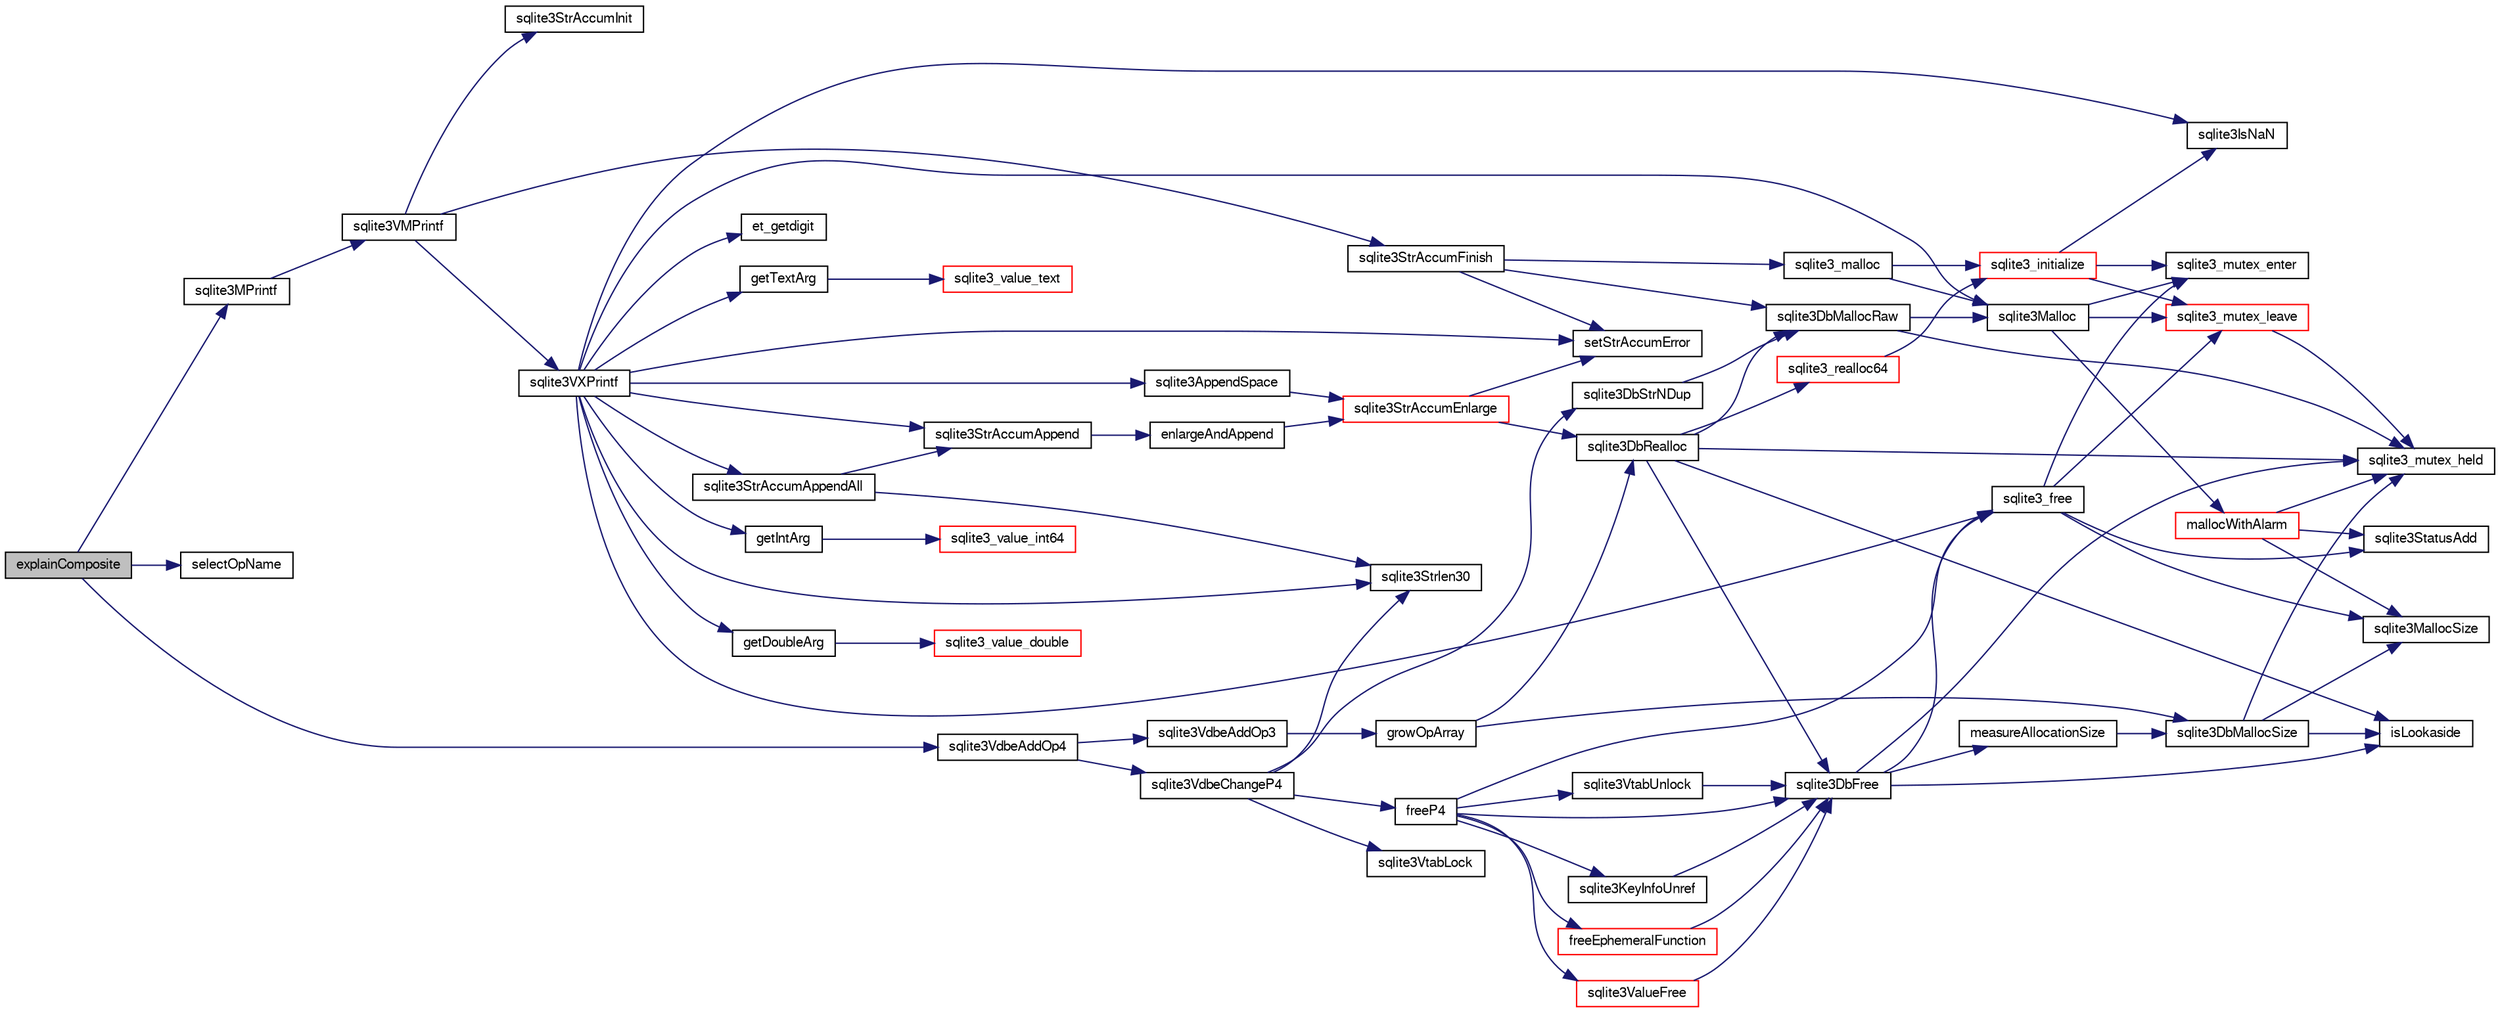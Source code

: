 digraph "explainComposite"
{
  edge [fontname="FreeSans",fontsize="10",labelfontname="FreeSans",labelfontsize="10"];
  node [fontname="FreeSans",fontsize="10",shape=record];
  rankdir="LR";
  Node98479 [label="explainComposite",height=0.2,width=0.4,color="black", fillcolor="grey75", style="filled", fontcolor="black"];
  Node98479 -> Node98480 [color="midnightblue",fontsize="10",style="solid",fontname="FreeSans"];
  Node98480 [label="sqlite3MPrintf",height=0.2,width=0.4,color="black", fillcolor="white", style="filled",URL="$sqlite3_8c.html#a208ef0df84e9778778804a19af03efea"];
  Node98480 -> Node98481 [color="midnightblue",fontsize="10",style="solid",fontname="FreeSans"];
  Node98481 [label="sqlite3VMPrintf",height=0.2,width=0.4,color="black", fillcolor="white", style="filled",URL="$sqlite3_8c.html#a05535d0982ef06fbc2ee8195ebbae689"];
  Node98481 -> Node98482 [color="midnightblue",fontsize="10",style="solid",fontname="FreeSans"];
  Node98482 [label="sqlite3StrAccumInit",height=0.2,width=0.4,color="black", fillcolor="white", style="filled",URL="$sqlite3_8c.html#aabf95e113b9d54d519cd15a56215f560"];
  Node98481 -> Node98483 [color="midnightblue",fontsize="10",style="solid",fontname="FreeSans"];
  Node98483 [label="sqlite3VXPrintf",height=0.2,width=0.4,color="black", fillcolor="white", style="filled",URL="$sqlite3_8c.html#a63c25806c9bd4a2b76f9a0eb232c6bde"];
  Node98483 -> Node98484 [color="midnightblue",fontsize="10",style="solid",fontname="FreeSans"];
  Node98484 [label="sqlite3StrAccumAppend",height=0.2,width=0.4,color="black", fillcolor="white", style="filled",URL="$sqlite3_8c.html#a56664fa33def33c5a5245b623441d5e0"];
  Node98484 -> Node98485 [color="midnightblue",fontsize="10",style="solid",fontname="FreeSans"];
  Node98485 [label="enlargeAndAppend",height=0.2,width=0.4,color="black", fillcolor="white", style="filled",URL="$sqlite3_8c.html#a25b21e61dc0883d849890eaa8a18088a"];
  Node98485 -> Node98486 [color="midnightblue",fontsize="10",style="solid",fontname="FreeSans"];
  Node98486 [label="sqlite3StrAccumEnlarge",height=0.2,width=0.4,color="red", fillcolor="white", style="filled",URL="$sqlite3_8c.html#a38976500a97c69d65086eeccca82dd96"];
  Node98486 -> Node98487 [color="midnightblue",fontsize="10",style="solid",fontname="FreeSans"];
  Node98487 [label="setStrAccumError",height=0.2,width=0.4,color="black", fillcolor="white", style="filled",URL="$sqlite3_8c.html#a3dc479a1fc8ba1ab8edfe51f8a0b102c"];
  Node98486 -> Node98500 [color="midnightblue",fontsize="10",style="solid",fontname="FreeSans"];
  Node98500 [label="sqlite3DbRealloc",height=0.2,width=0.4,color="black", fillcolor="white", style="filled",URL="$sqlite3_8c.html#ae028f4902a9d29bcaf310ff289ee87dc"];
  Node98500 -> Node98490 [color="midnightblue",fontsize="10",style="solid",fontname="FreeSans"];
  Node98490 [label="sqlite3_mutex_held",height=0.2,width=0.4,color="black", fillcolor="white", style="filled",URL="$sqlite3_8c.html#acf77da68932b6bc163c5e68547ecc3e7"];
  Node98500 -> Node98501 [color="midnightblue",fontsize="10",style="solid",fontname="FreeSans"];
  Node98501 [label="sqlite3DbMallocRaw",height=0.2,width=0.4,color="black", fillcolor="white", style="filled",URL="$sqlite3_8c.html#abbe8be0cf7175e11ddc3e2218fad924e"];
  Node98501 -> Node98490 [color="midnightblue",fontsize="10",style="solid",fontname="FreeSans"];
  Node98501 -> Node98502 [color="midnightblue",fontsize="10",style="solid",fontname="FreeSans"];
  Node98502 [label="sqlite3Malloc",height=0.2,width=0.4,color="black", fillcolor="white", style="filled",URL="$sqlite3_8c.html#a361a2eaa846b1885f123abe46f5d8b2b"];
  Node98502 -> Node98496 [color="midnightblue",fontsize="10",style="solid",fontname="FreeSans"];
  Node98496 [label="sqlite3_mutex_enter",height=0.2,width=0.4,color="black", fillcolor="white", style="filled",URL="$sqlite3_8c.html#a1c12cde690bd89f104de5cbad12a6bf5"];
  Node98502 -> Node98503 [color="midnightblue",fontsize="10",style="solid",fontname="FreeSans"];
  Node98503 [label="mallocWithAlarm",height=0.2,width=0.4,color="red", fillcolor="white", style="filled",URL="$sqlite3_8c.html#ab070d5cf8e48ec8a6a43cf025d48598b"];
  Node98503 -> Node98490 [color="midnightblue",fontsize="10",style="solid",fontname="FreeSans"];
  Node98503 -> Node98493 [color="midnightblue",fontsize="10",style="solid",fontname="FreeSans"];
  Node98493 [label="sqlite3MallocSize",height=0.2,width=0.4,color="black", fillcolor="white", style="filled",URL="$sqlite3_8c.html#acf5d2a5f35270bafb050bd2def576955"];
  Node98503 -> Node98497 [color="midnightblue",fontsize="10",style="solid",fontname="FreeSans"];
  Node98497 [label="sqlite3StatusAdd",height=0.2,width=0.4,color="black", fillcolor="white", style="filled",URL="$sqlite3_8c.html#afa029f93586aeab4cc85360905dae9cd"];
  Node98502 -> Node98498 [color="midnightblue",fontsize="10",style="solid",fontname="FreeSans"];
  Node98498 [label="sqlite3_mutex_leave",height=0.2,width=0.4,color="red", fillcolor="white", style="filled",URL="$sqlite3_8c.html#a5838d235601dbd3c1fa993555c6bcc93"];
  Node98498 -> Node98490 [color="midnightblue",fontsize="10",style="solid",fontname="FreeSans"];
  Node98500 -> Node98494 [color="midnightblue",fontsize="10",style="solid",fontname="FreeSans"];
  Node98494 [label="isLookaside",height=0.2,width=0.4,color="black", fillcolor="white", style="filled",URL="$sqlite3_8c.html#a770fa05ff9717b75e16f4d968a77b897"];
  Node98500 -> Node98489 [color="midnightblue",fontsize="10",style="solid",fontname="FreeSans"];
  Node98489 [label="sqlite3DbFree",height=0.2,width=0.4,color="black", fillcolor="white", style="filled",URL="$sqlite3_8c.html#ac70ab821a6607b4a1b909582dc37a069"];
  Node98489 -> Node98490 [color="midnightblue",fontsize="10",style="solid",fontname="FreeSans"];
  Node98489 -> Node98491 [color="midnightblue",fontsize="10",style="solid",fontname="FreeSans"];
  Node98491 [label="measureAllocationSize",height=0.2,width=0.4,color="black", fillcolor="white", style="filled",URL="$sqlite3_8c.html#a45731e644a22fdb756e2b6337224217a"];
  Node98491 -> Node98492 [color="midnightblue",fontsize="10",style="solid",fontname="FreeSans"];
  Node98492 [label="sqlite3DbMallocSize",height=0.2,width=0.4,color="black", fillcolor="white", style="filled",URL="$sqlite3_8c.html#aa397e5a8a03495203a0767abf0a71f86"];
  Node98492 -> Node98493 [color="midnightblue",fontsize="10",style="solid",fontname="FreeSans"];
  Node98492 -> Node98490 [color="midnightblue",fontsize="10",style="solid",fontname="FreeSans"];
  Node98492 -> Node98494 [color="midnightblue",fontsize="10",style="solid",fontname="FreeSans"];
  Node98489 -> Node98494 [color="midnightblue",fontsize="10",style="solid",fontname="FreeSans"];
  Node98489 -> Node98495 [color="midnightblue",fontsize="10",style="solid",fontname="FreeSans"];
  Node98495 [label="sqlite3_free",height=0.2,width=0.4,color="black", fillcolor="white", style="filled",URL="$sqlite3_8c.html#a6552349e36a8a691af5487999ab09519"];
  Node98495 -> Node98496 [color="midnightblue",fontsize="10",style="solid",fontname="FreeSans"];
  Node98495 -> Node98497 [color="midnightblue",fontsize="10",style="solid",fontname="FreeSans"];
  Node98495 -> Node98493 [color="midnightblue",fontsize="10",style="solid",fontname="FreeSans"];
  Node98495 -> Node98498 [color="midnightblue",fontsize="10",style="solid",fontname="FreeSans"];
  Node98500 -> Node98507 [color="midnightblue",fontsize="10",style="solid",fontname="FreeSans"];
  Node98507 [label="sqlite3_realloc64",height=0.2,width=0.4,color="red", fillcolor="white", style="filled",URL="$sqlite3_8c.html#a3765a714077ee547e811034236dc9ecd"];
  Node98507 -> Node98508 [color="midnightblue",fontsize="10",style="solid",fontname="FreeSans"];
  Node98508 [label="sqlite3_initialize",height=0.2,width=0.4,color="red", fillcolor="white", style="filled",URL="$sqlite3_8c.html#ab0c0ee2d5d4cf8b28e9572296a8861df"];
  Node98508 -> Node98496 [color="midnightblue",fontsize="10",style="solid",fontname="FreeSans"];
  Node98508 -> Node98498 [color="midnightblue",fontsize="10",style="solid",fontname="FreeSans"];
  Node98508 -> Node98651 [color="midnightblue",fontsize="10",style="solid",fontname="FreeSans"];
  Node98651 [label="sqlite3IsNaN",height=0.2,width=0.4,color="black", fillcolor="white", style="filled",URL="$sqlite3_8c.html#aed4d78203877c3486765ccbc7feebb50"];
  Node98483 -> Node98756 [color="midnightblue",fontsize="10",style="solid",fontname="FreeSans"];
  Node98756 [label="getIntArg",height=0.2,width=0.4,color="black", fillcolor="white", style="filled",URL="$sqlite3_8c.html#abff258963dbd9205fb299851a64c67be"];
  Node98756 -> Node98642 [color="midnightblue",fontsize="10",style="solid",fontname="FreeSans"];
  Node98642 [label="sqlite3_value_int64",height=0.2,width=0.4,color="red", fillcolor="white", style="filled",URL="$sqlite3_8c.html#ab38d8627f4750672e72712df0b709e0d"];
  Node98483 -> Node98502 [color="midnightblue",fontsize="10",style="solid",fontname="FreeSans"];
  Node98483 -> Node98487 [color="midnightblue",fontsize="10",style="solid",fontname="FreeSans"];
  Node98483 -> Node98757 [color="midnightblue",fontsize="10",style="solid",fontname="FreeSans"];
  Node98757 [label="getDoubleArg",height=0.2,width=0.4,color="black", fillcolor="white", style="filled",URL="$sqlite3_8c.html#a1cf25120072c85bd261983b24c12c3d9"];
  Node98757 -> Node98646 [color="midnightblue",fontsize="10",style="solid",fontname="FreeSans"];
  Node98646 [label="sqlite3_value_double",height=0.2,width=0.4,color="red", fillcolor="white", style="filled",URL="$sqlite3_8c.html#a3e50c1a2dd484a8b6911c9d163816b88"];
  Node98483 -> Node98651 [color="midnightblue",fontsize="10",style="solid",fontname="FreeSans"];
  Node98483 -> Node98569 [color="midnightblue",fontsize="10",style="solid",fontname="FreeSans"];
  Node98569 [label="sqlite3Strlen30",height=0.2,width=0.4,color="black", fillcolor="white", style="filled",URL="$sqlite3_8c.html#a3dcd80ba41f1a308193dee74857b62a7"];
  Node98483 -> Node98758 [color="midnightblue",fontsize="10",style="solid",fontname="FreeSans"];
  Node98758 [label="et_getdigit",height=0.2,width=0.4,color="black", fillcolor="white", style="filled",URL="$sqlite3_8c.html#a40c5a308749ad07cc2397a53e081bff0"];
  Node98483 -> Node98759 [color="midnightblue",fontsize="10",style="solid",fontname="FreeSans"];
  Node98759 [label="getTextArg",height=0.2,width=0.4,color="black", fillcolor="white", style="filled",URL="$sqlite3_8c.html#afbb41850423ef20071cefaab0431e04d"];
  Node98759 -> Node98574 [color="midnightblue",fontsize="10",style="solid",fontname="FreeSans"];
  Node98574 [label="sqlite3_value_text",height=0.2,width=0.4,color="red", fillcolor="white", style="filled",URL="$sqlite3_8c.html#aef2ace3239e6dd59c74110faa70f8171"];
  Node98483 -> Node98760 [color="midnightblue",fontsize="10",style="solid",fontname="FreeSans"];
  Node98760 [label="sqlite3StrAccumAppendAll",height=0.2,width=0.4,color="black", fillcolor="white", style="filled",URL="$sqlite3_8c.html#acaf8f3e4f99a3c3a4a77e9c987547289"];
  Node98760 -> Node98484 [color="midnightblue",fontsize="10",style="solid",fontname="FreeSans"];
  Node98760 -> Node98569 [color="midnightblue",fontsize="10",style="solid",fontname="FreeSans"];
  Node98483 -> Node98761 [color="midnightblue",fontsize="10",style="solid",fontname="FreeSans"];
  Node98761 [label="sqlite3AppendSpace",height=0.2,width=0.4,color="black", fillcolor="white", style="filled",URL="$sqlite3_8c.html#aefd38a5afc0020d4a93855c3ee7c63a8"];
  Node98761 -> Node98486 [color="midnightblue",fontsize="10",style="solid",fontname="FreeSans"];
  Node98483 -> Node98495 [color="midnightblue",fontsize="10",style="solid",fontname="FreeSans"];
  Node98481 -> Node98533 [color="midnightblue",fontsize="10",style="solid",fontname="FreeSans"];
  Node98533 [label="sqlite3StrAccumFinish",height=0.2,width=0.4,color="black", fillcolor="white", style="filled",URL="$sqlite3_8c.html#adb7f26b10ac1b847db6f000ef4c2e2ba"];
  Node98533 -> Node98501 [color="midnightblue",fontsize="10",style="solid",fontname="FreeSans"];
  Node98533 -> Node98534 [color="midnightblue",fontsize="10",style="solid",fontname="FreeSans"];
  Node98534 [label="sqlite3_malloc",height=0.2,width=0.4,color="black", fillcolor="white", style="filled",URL="$sqlite3_8c.html#ac79dba55fc32b6a840cf5a9769bce7cd"];
  Node98534 -> Node98508 [color="midnightblue",fontsize="10",style="solid",fontname="FreeSans"];
  Node98534 -> Node98502 [color="midnightblue",fontsize="10",style="solid",fontname="FreeSans"];
  Node98533 -> Node98487 [color="midnightblue",fontsize="10",style="solid",fontname="FreeSans"];
  Node98479 -> Node98762 [color="midnightblue",fontsize="10",style="solid",fontname="FreeSans"];
  Node98762 [label="selectOpName",height=0.2,width=0.4,color="black", fillcolor="white", style="filled",URL="$sqlite3_8c.html#a989e553e4b2b7f766b4fc28000c9f84e"];
  Node98479 -> Node98763 [color="midnightblue",fontsize="10",style="solid",fontname="FreeSans"];
  Node98763 [label="sqlite3VdbeAddOp4",height=0.2,width=0.4,color="black", fillcolor="white", style="filled",URL="$sqlite3_8c.html#a739d7a47b1c11779283b7797ea7e1d4d"];
  Node98763 -> Node98764 [color="midnightblue",fontsize="10",style="solid",fontname="FreeSans"];
  Node98764 [label="sqlite3VdbeAddOp3",height=0.2,width=0.4,color="black", fillcolor="white", style="filled",URL="$sqlite3_8c.html#a29b4560b019211a73e1478cec7468345"];
  Node98764 -> Node98765 [color="midnightblue",fontsize="10",style="solid",fontname="FreeSans"];
  Node98765 [label="growOpArray",height=0.2,width=0.4,color="black", fillcolor="white", style="filled",URL="$sqlite3_8c.html#adb00b9ead01ffe0d757d5a6d0853ada5"];
  Node98765 -> Node98500 [color="midnightblue",fontsize="10",style="solid",fontname="FreeSans"];
  Node98765 -> Node98492 [color="midnightblue",fontsize="10",style="solid",fontname="FreeSans"];
  Node98763 -> Node98766 [color="midnightblue",fontsize="10",style="solid",fontname="FreeSans"];
  Node98766 [label="sqlite3VdbeChangeP4",height=0.2,width=0.4,color="black", fillcolor="white", style="filled",URL="$sqlite3_8c.html#add0d891a062d044a0c7e6fc072702830"];
  Node98766 -> Node98767 [color="midnightblue",fontsize="10",style="solid",fontname="FreeSans"];
  Node98767 [label="freeP4",height=0.2,width=0.4,color="black", fillcolor="white", style="filled",URL="$sqlite3_8c.html#aa1ec8debef2a9be5fe36a3082fd3e0f9"];
  Node98767 -> Node98489 [color="midnightblue",fontsize="10",style="solid",fontname="FreeSans"];
  Node98767 -> Node98768 [color="midnightblue",fontsize="10",style="solid",fontname="FreeSans"];
  Node98768 [label="sqlite3KeyInfoUnref",height=0.2,width=0.4,color="black", fillcolor="white", style="filled",URL="$sqlite3_8c.html#ac94cc1874ab0865db1dbbefd3886ba4a"];
  Node98768 -> Node98489 [color="midnightblue",fontsize="10",style="solid",fontname="FreeSans"];
  Node98767 -> Node98495 [color="midnightblue",fontsize="10",style="solid",fontname="FreeSans"];
  Node98767 -> Node98769 [color="midnightblue",fontsize="10",style="solid",fontname="FreeSans"];
  Node98769 [label="freeEphemeralFunction",height=0.2,width=0.4,color="red", fillcolor="white", style="filled",URL="$sqlite3_8c.html#ace0a45aad803937290f5495906773bc4"];
  Node98769 -> Node98489 [color="midnightblue",fontsize="10",style="solid",fontname="FreeSans"];
  Node98767 -> Node98771 [color="midnightblue",fontsize="10",style="solid",fontname="FreeSans"];
  Node98771 [label="sqlite3ValueFree",height=0.2,width=0.4,color="red", fillcolor="white", style="filled",URL="$sqlite3_8c.html#afeed84c3f344a833d15c7209265dc520"];
  Node98771 -> Node98489 [color="midnightblue",fontsize="10",style="solid",fontname="FreeSans"];
  Node98767 -> Node98772 [color="midnightblue",fontsize="10",style="solid",fontname="FreeSans"];
  Node98772 [label="sqlite3VtabUnlock",height=0.2,width=0.4,color="black", fillcolor="white", style="filled",URL="$sqlite3_8c.html#a8b3341682c7724d767ebc8288b9063b4"];
  Node98772 -> Node98489 [color="midnightblue",fontsize="10",style="solid",fontname="FreeSans"];
  Node98766 -> Node98773 [color="midnightblue",fontsize="10",style="solid",fontname="FreeSans"];
  Node98773 [label="sqlite3VtabLock",height=0.2,width=0.4,color="black", fillcolor="white", style="filled",URL="$sqlite3_8c.html#aa2b6bcc2ba2b313da4b72e6b0d83dea6"];
  Node98766 -> Node98569 [color="midnightblue",fontsize="10",style="solid",fontname="FreeSans"];
  Node98766 -> Node98747 [color="midnightblue",fontsize="10",style="solid",fontname="FreeSans"];
  Node98747 [label="sqlite3DbStrNDup",height=0.2,width=0.4,color="black", fillcolor="white", style="filled",URL="$sqlite3_8c.html#a48e8c757f70cba60fe83ce00ad8de713"];
  Node98747 -> Node98501 [color="midnightblue",fontsize="10",style="solid",fontname="FreeSans"];
}
